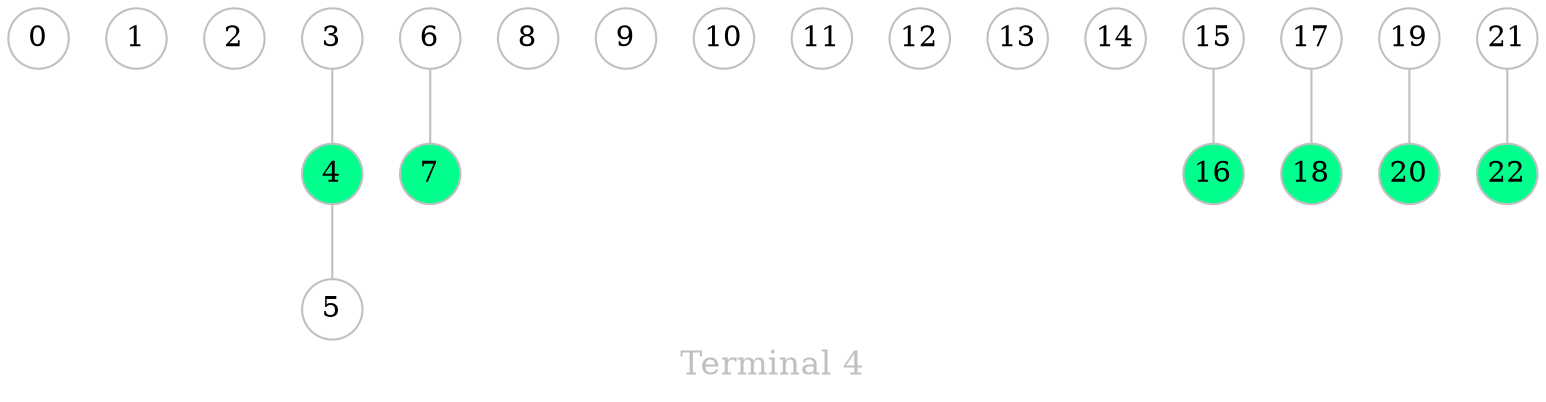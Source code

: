 graph "Terminal 4" {
	graph [bgcolor="#ffffff00" fontcolor=grey fontsize=16 label="Terminal 4" overlap=false]
	node [color=grey fixedsize=true fontsize=14 shape=circle style=filled width=0.4]
	edge [arrowsize=0.7 color=grey fontcolor=grey fontsize=12]
	node [fillcolor="#ffffff"]
	0
	node [fillcolor="#ffffff"]
	1
	node [fillcolor="#ffffff"]
	2
	node [fillcolor="#ffffff"]
	3
	node [fillcolor="#00ff8c"]
	4
	node [fillcolor="#ffffff"]
	5
	node [fillcolor="#ffffff"]
	6
	node [fillcolor="#00ff8c"]
	7
	node [fillcolor="#ffffff"]
	8
	node [fillcolor="#ffffff"]
	9
	node [fillcolor="#ffffff"]
	10
	node [fillcolor="#ffffff"]
	11
	node [fillcolor="#ffffff"]
	12
	node [fillcolor="#ffffff"]
	13
	node [fillcolor="#ffffff"]
	14
	node [fillcolor="#ffffff"]
	15
	node [fillcolor="#00ff8c"]
	16
	node [fillcolor="#ffffff"]
	17
	node [fillcolor="#00ff8c"]
	18
	node [fillcolor="#ffffff"]
	19
	node [fillcolor="#00ff8c"]
	20
	node [fillcolor="#ffffff"]
	21
	node [fillcolor="#00ff8c"]
	22
	3 -- 4
	4 -- 5
	6 -- 7
	15 -- 16
	17 -- 18
	19 -- 20
	21 -- 22
}
